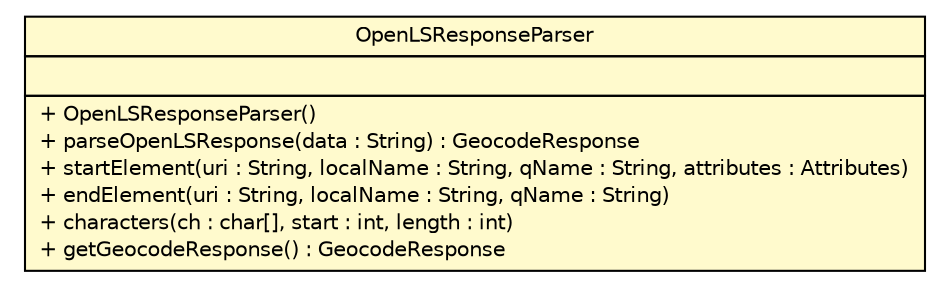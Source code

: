 #!/usr/local/bin/dot
#
# Class diagram 
# Generated by UMLGraph version R5_6-24-gf6e263 (http://www.umlgraph.org/)
#

digraph G {
	edge [fontname="Helvetica",fontsize=10,labelfontname="Helvetica",labelfontsize=10];
	node [fontname="Helvetica",fontsize=10,shape=plaintext];
	nodesep=0.25;
	ranksep=0.5;
	// nl.geozet.openls.parser.OpenLSResponseParser
	c247 [label=<<table title="nl.geozet.openls.parser.OpenLSResponseParser" border="0" cellborder="1" cellspacing="0" cellpadding="2" port="p" bgcolor="lemonChiffon" href="./OpenLSResponseParser.html">
		<tr><td><table border="0" cellspacing="0" cellpadding="1">
<tr><td align="center" balign="center"> OpenLSResponseParser </td></tr>
		</table></td></tr>
		<tr><td><table border="0" cellspacing="0" cellpadding="1">
<tr><td align="left" balign="left">  </td></tr>
		</table></td></tr>
		<tr><td><table border="0" cellspacing="0" cellpadding="1">
<tr><td align="left" balign="left"> + OpenLSResponseParser() </td></tr>
<tr><td align="left" balign="left"> + parseOpenLSResponse(data : String) : GeocodeResponse </td></tr>
<tr><td align="left" balign="left"> + startElement(uri : String, localName : String, qName : String, attributes : Attributes) </td></tr>
<tr><td align="left" balign="left"> + endElement(uri : String, localName : String, qName : String) </td></tr>
<tr><td align="left" balign="left"> + characters(ch : char[], start : int, length : int) </td></tr>
<tr><td align="left" balign="left"> + getGeocodeResponse() : GeocodeResponse </td></tr>
		</table></td></tr>
		</table>>, URL="./OpenLSResponseParser.html", fontname="Helvetica", fontcolor="black", fontsize=10.0];
}

